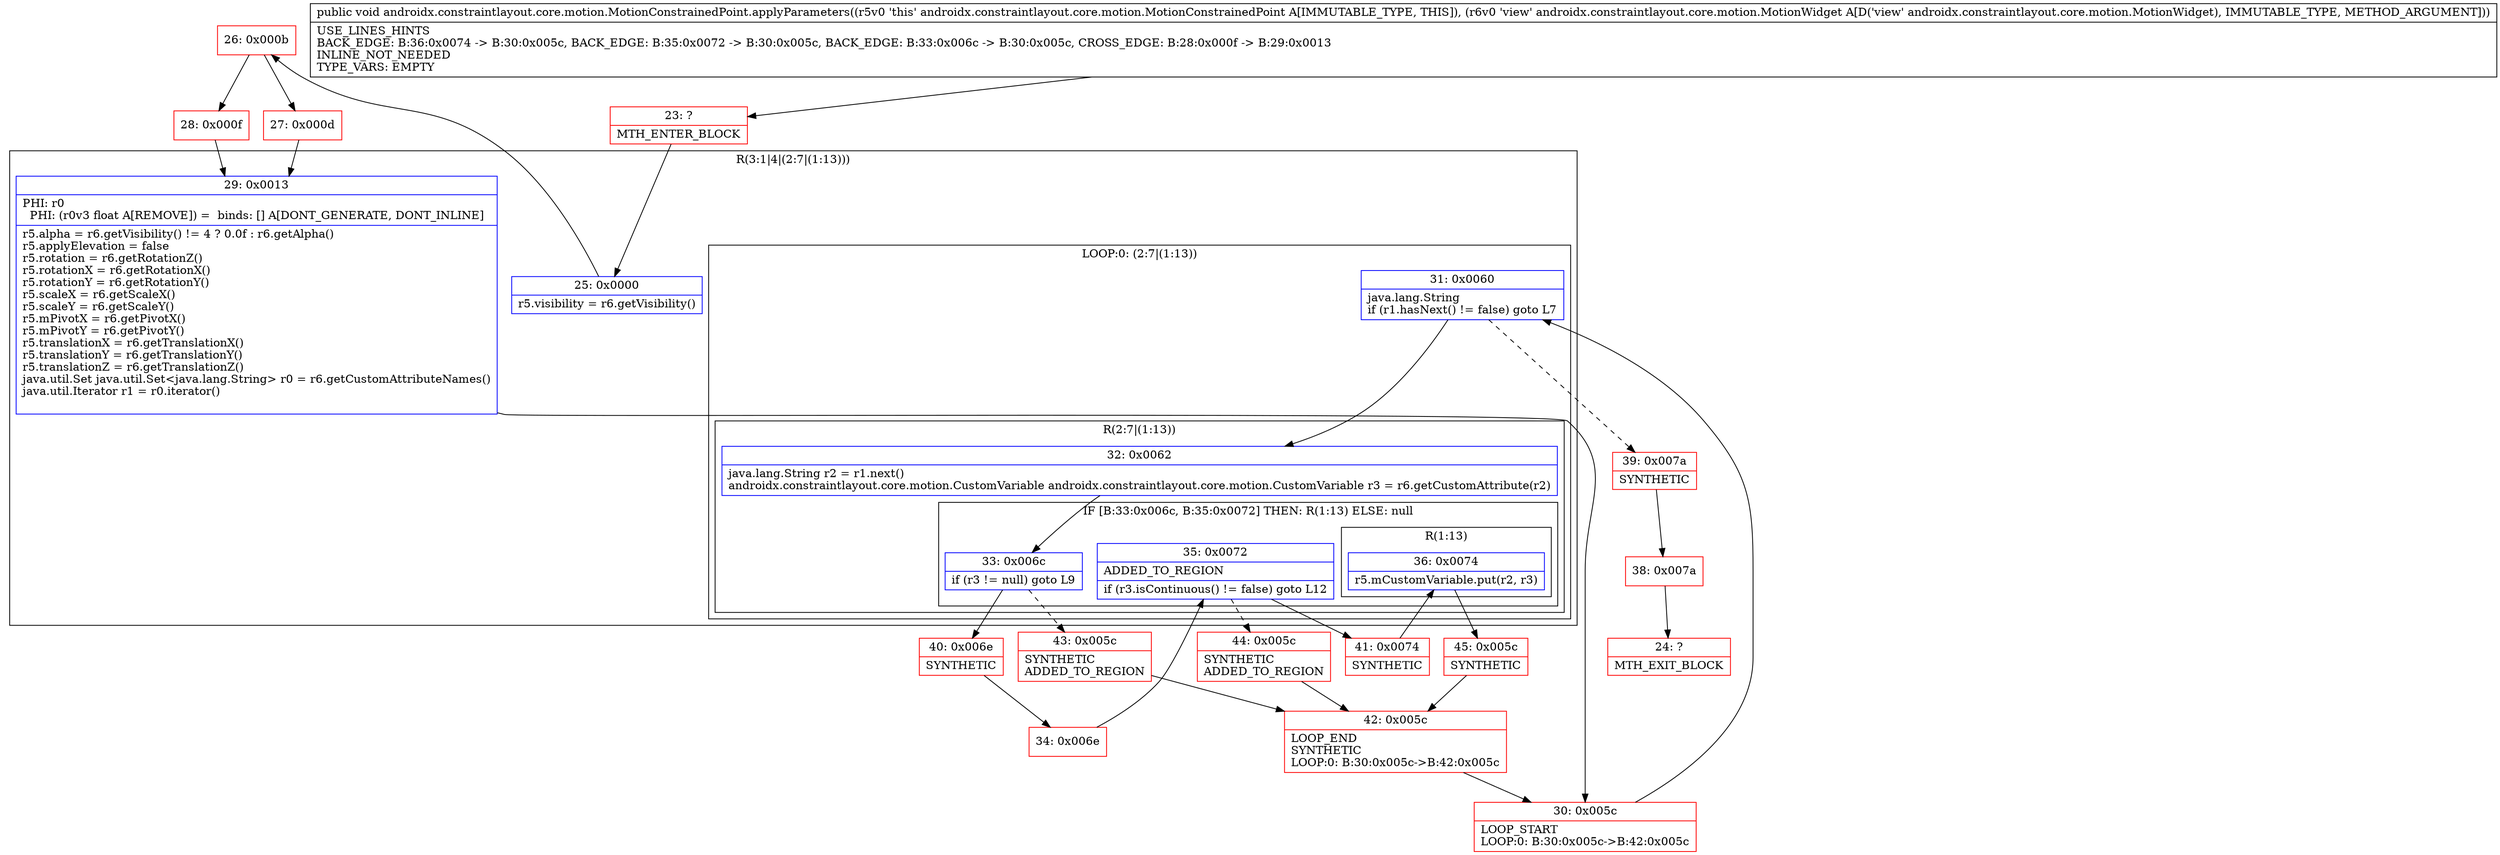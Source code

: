 digraph "CFG forandroidx.constraintlayout.core.motion.MotionConstrainedPoint.applyParameters(Landroidx\/constraintlayout\/core\/motion\/MotionWidget;)V" {
subgraph cluster_Region_1460537966 {
label = "R(3:1|4|(2:7|(1:13)))";
node [shape=record,color=blue];
Node_25 [shape=record,label="{25\:\ 0x0000|r5.visibility = r6.getVisibility()\l}"];
Node_29 [shape=record,label="{29\:\ 0x0013|PHI: r0 \l  PHI: (r0v3 float A[REMOVE]) =  binds: [] A[DONT_GENERATE, DONT_INLINE]\l|r5.alpha = r6.getVisibility() != 4 ? 0.0f : r6.getAlpha()\lr5.applyElevation = false\lr5.rotation = r6.getRotationZ()\lr5.rotationX = r6.getRotationX()\lr5.rotationY = r6.getRotationY()\lr5.scaleX = r6.getScaleX()\lr5.scaleY = r6.getScaleY()\lr5.mPivotX = r6.getPivotX()\lr5.mPivotY = r6.getPivotY()\lr5.translationX = r6.getTranslationX()\lr5.translationY = r6.getTranslationY()\lr5.translationZ = r6.getTranslationZ()\ljava.util.Set java.util.Set\<java.lang.String\> r0 = r6.getCustomAttributeNames()\ljava.util.Iterator r1 = r0.iterator()\l\l}"];
subgraph cluster_LoopRegion_673332841 {
label = "LOOP:0: (2:7|(1:13))";
node [shape=record,color=blue];
Node_31 [shape=record,label="{31\:\ 0x0060|java.lang.String \lif (r1.hasNext() != false) goto L7\l}"];
subgraph cluster_Region_921815644 {
label = "R(2:7|(1:13))";
node [shape=record,color=blue];
Node_32 [shape=record,label="{32\:\ 0x0062|java.lang.String r2 = r1.next()\landroidx.constraintlayout.core.motion.CustomVariable androidx.constraintlayout.core.motion.CustomVariable r3 = r6.getCustomAttribute(r2)\l}"];
subgraph cluster_IfRegion_572368522 {
label = "IF [B:33:0x006c, B:35:0x0072] THEN: R(1:13) ELSE: null";
node [shape=record,color=blue];
Node_33 [shape=record,label="{33\:\ 0x006c|if (r3 != null) goto L9\l}"];
Node_35 [shape=record,label="{35\:\ 0x0072|ADDED_TO_REGION\l|if (r3.isContinuous() != false) goto L12\l}"];
subgraph cluster_Region_1525079801 {
label = "R(1:13)";
node [shape=record,color=blue];
Node_36 [shape=record,label="{36\:\ 0x0074|r5.mCustomVariable.put(r2, r3)\l}"];
}
}
}
}
}
Node_23 [shape=record,color=red,label="{23\:\ ?|MTH_ENTER_BLOCK\l}"];
Node_26 [shape=record,color=red,label="{26\:\ 0x000b}"];
Node_27 [shape=record,color=red,label="{27\:\ 0x000d}"];
Node_30 [shape=record,color=red,label="{30\:\ 0x005c|LOOP_START\lLOOP:0: B:30:0x005c\-\>B:42:0x005c\l}"];
Node_40 [shape=record,color=red,label="{40\:\ 0x006e|SYNTHETIC\l}"];
Node_34 [shape=record,color=red,label="{34\:\ 0x006e}"];
Node_41 [shape=record,color=red,label="{41\:\ 0x0074|SYNTHETIC\l}"];
Node_45 [shape=record,color=red,label="{45\:\ 0x005c|SYNTHETIC\l}"];
Node_42 [shape=record,color=red,label="{42\:\ 0x005c|LOOP_END\lSYNTHETIC\lLOOP:0: B:30:0x005c\-\>B:42:0x005c\l}"];
Node_44 [shape=record,color=red,label="{44\:\ 0x005c|SYNTHETIC\lADDED_TO_REGION\l}"];
Node_43 [shape=record,color=red,label="{43\:\ 0x005c|SYNTHETIC\lADDED_TO_REGION\l}"];
Node_39 [shape=record,color=red,label="{39\:\ 0x007a|SYNTHETIC\l}"];
Node_38 [shape=record,color=red,label="{38\:\ 0x007a}"];
Node_24 [shape=record,color=red,label="{24\:\ ?|MTH_EXIT_BLOCK\l}"];
Node_28 [shape=record,color=red,label="{28\:\ 0x000f}"];
MethodNode[shape=record,label="{public void androidx.constraintlayout.core.motion.MotionConstrainedPoint.applyParameters((r5v0 'this' androidx.constraintlayout.core.motion.MotionConstrainedPoint A[IMMUTABLE_TYPE, THIS]), (r6v0 'view' androidx.constraintlayout.core.motion.MotionWidget A[D('view' androidx.constraintlayout.core.motion.MotionWidget), IMMUTABLE_TYPE, METHOD_ARGUMENT]))  | USE_LINES_HINTS\lBACK_EDGE: B:36:0x0074 \-\> B:30:0x005c, BACK_EDGE: B:35:0x0072 \-\> B:30:0x005c, BACK_EDGE: B:33:0x006c \-\> B:30:0x005c, CROSS_EDGE: B:28:0x000f \-\> B:29:0x0013\lINLINE_NOT_NEEDED\lTYPE_VARS: EMPTY\l}"];
MethodNode -> Node_23;Node_25 -> Node_26;
Node_29 -> Node_30;
Node_31 -> Node_32;
Node_31 -> Node_39[style=dashed];
Node_32 -> Node_33;
Node_33 -> Node_40;
Node_33 -> Node_43[style=dashed];
Node_35 -> Node_41;
Node_35 -> Node_44[style=dashed];
Node_36 -> Node_45;
Node_23 -> Node_25;
Node_26 -> Node_27;
Node_26 -> Node_28;
Node_27 -> Node_29;
Node_30 -> Node_31;
Node_40 -> Node_34;
Node_34 -> Node_35;
Node_41 -> Node_36;
Node_45 -> Node_42;
Node_42 -> Node_30;
Node_44 -> Node_42;
Node_43 -> Node_42;
Node_39 -> Node_38;
Node_38 -> Node_24;
Node_28 -> Node_29;
}

